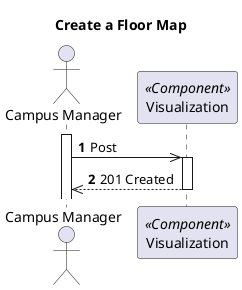 @startuml
'https://plantuml.com/sequence-diagram

autonumber
skinparam packageStyle rect

title Create a Floor Map

actor "Campus Manager" as CM
participant "Visualization" as MD <<Component>>

activate CM
CM->> MD : Post

activate MD
CM<<--- MD : 201 Created
deactivate MD
@enduml
